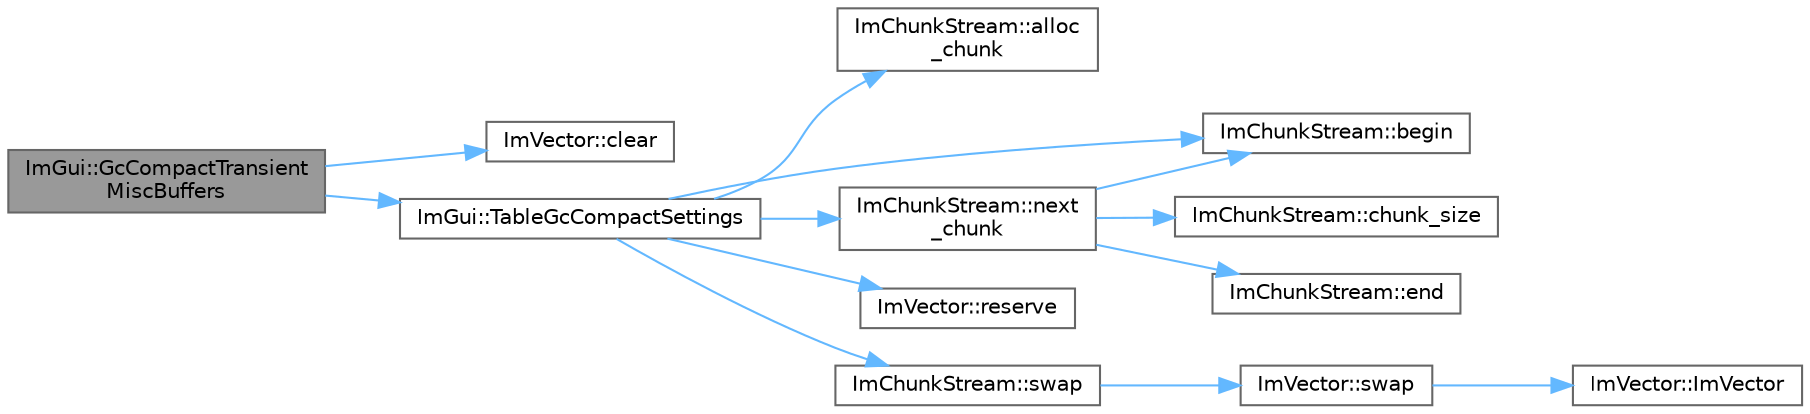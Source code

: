 digraph "ImGui::GcCompactTransientMiscBuffers"
{
 // LATEX_PDF_SIZE
  bgcolor="transparent";
  edge [fontname=Helvetica,fontsize=10,labelfontname=Helvetica,labelfontsize=10];
  node [fontname=Helvetica,fontsize=10,shape=box,height=0.2,width=0.4];
  rankdir="LR";
  Node1 [id="Node000001",label="ImGui::GcCompactTransient\lMiscBuffers",height=0.2,width=0.4,color="gray40", fillcolor="grey60", style="filled", fontcolor="black",tooltip=" "];
  Node1 -> Node2 [id="edge1_Node000001_Node000002",color="steelblue1",style="solid",tooltip=" "];
  Node2 [id="Node000002",label="ImVector::clear",height=0.2,width=0.4,color="grey40", fillcolor="white", style="filled",URL="$struct_im_vector.html#ae2d401b4ec5f1113cdb8edb5a61a38f7",tooltip=" "];
  Node1 -> Node3 [id="edge2_Node000001_Node000003",color="steelblue1",style="solid",tooltip=" "];
  Node3 [id="Node000003",label="ImGui::TableGcCompactSettings",height=0.2,width=0.4,color="grey40", fillcolor="white", style="filled",URL="$namespace_im_gui.html#a4e0c06857053c7c3fbde16b8fd5bee17",tooltip=" "];
  Node3 -> Node4 [id="edge3_Node000003_Node000004",color="steelblue1",style="solid",tooltip=" "];
  Node4 [id="Node000004",label="ImChunkStream::alloc\l_chunk",height=0.2,width=0.4,color="grey40", fillcolor="white", style="filled",URL="$struct_im_chunk_stream.html#a29ced7ee3e9a2ae8123a92b110b4b0bd",tooltip=" "];
  Node3 -> Node5 [id="edge4_Node000003_Node000005",color="steelblue1",style="solid",tooltip=" "];
  Node5 [id="Node000005",label="ImChunkStream::begin",height=0.2,width=0.4,color="grey40", fillcolor="white", style="filled",URL="$struct_im_chunk_stream.html#a10a9b29c856b3f84ce8811ebfaf2cfe8",tooltip=" "];
  Node3 -> Node6 [id="edge5_Node000003_Node000006",color="steelblue1",style="solid",tooltip=" "];
  Node6 [id="Node000006",label="ImChunkStream::next\l_chunk",height=0.2,width=0.4,color="grey40", fillcolor="white", style="filled",URL="$struct_im_chunk_stream.html#a3a99f21ce1867d694104d740ac7ab133",tooltip=" "];
  Node6 -> Node5 [id="edge6_Node000006_Node000005",color="steelblue1",style="solid",tooltip=" "];
  Node6 -> Node7 [id="edge7_Node000006_Node000007",color="steelblue1",style="solid",tooltip=" "];
  Node7 [id="Node000007",label="ImChunkStream::chunk_size",height=0.2,width=0.4,color="grey40", fillcolor="white", style="filled",URL="$struct_im_chunk_stream.html#a1a83609aaee47cf8b59a8ae09a04a06b",tooltip=" "];
  Node6 -> Node8 [id="edge8_Node000006_Node000008",color="steelblue1",style="solid",tooltip=" "];
  Node8 [id="Node000008",label="ImChunkStream::end",height=0.2,width=0.4,color="grey40", fillcolor="white", style="filled",URL="$struct_im_chunk_stream.html#a5c7faa90ac7fa02140a3298dbfdd5cad",tooltip=" "];
  Node3 -> Node9 [id="edge9_Node000003_Node000009",color="steelblue1",style="solid",tooltip=" "];
  Node9 [id="Node000009",label="ImVector::reserve",height=0.2,width=0.4,color="grey40", fillcolor="white", style="filled",URL="$struct_im_vector.html#a0f14f5736c3372157856eebb67123b75",tooltip=" "];
  Node3 -> Node10 [id="edge10_Node000003_Node000010",color="steelblue1",style="solid",tooltip=" "];
  Node10 [id="Node000010",label="ImChunkStream::swap",height=0.2,width=0.4,color="grey40", fillcolor="white", style="filled",URL="$struct_im_chunk_stream.html#adbd734ea08939c0bce519e90b26c9d28",tooltip=" "];
  Node10 -> Node11 [id="edge11_Node000010_Node000011",color="steelblue1",style="solid",tooltip=" "];
  Node11 [id="Node000011",label="ImVector::swap",height=0.2,width=0.4,color="grey40", fillcolor="white", style="filled",URL="$struct_im_vector.html#afcec0d2a1e28aebe412b6efd06f0a77a",tooltip=" "];
  Node11 -> Node12 [id="edge12_Node000011_Node000012",color="steelblue1",style="solid",tooltip=" "];
  Node12 [id="Node000012",label="ImVector::ImVector",height=0.2,width=0.4,color="grey40", fillcolor="white", style="filled",URL="$struct_im_vector.html#a547fff373659fd848c3ecc6b25a83f25",tooltip=" "];
}
